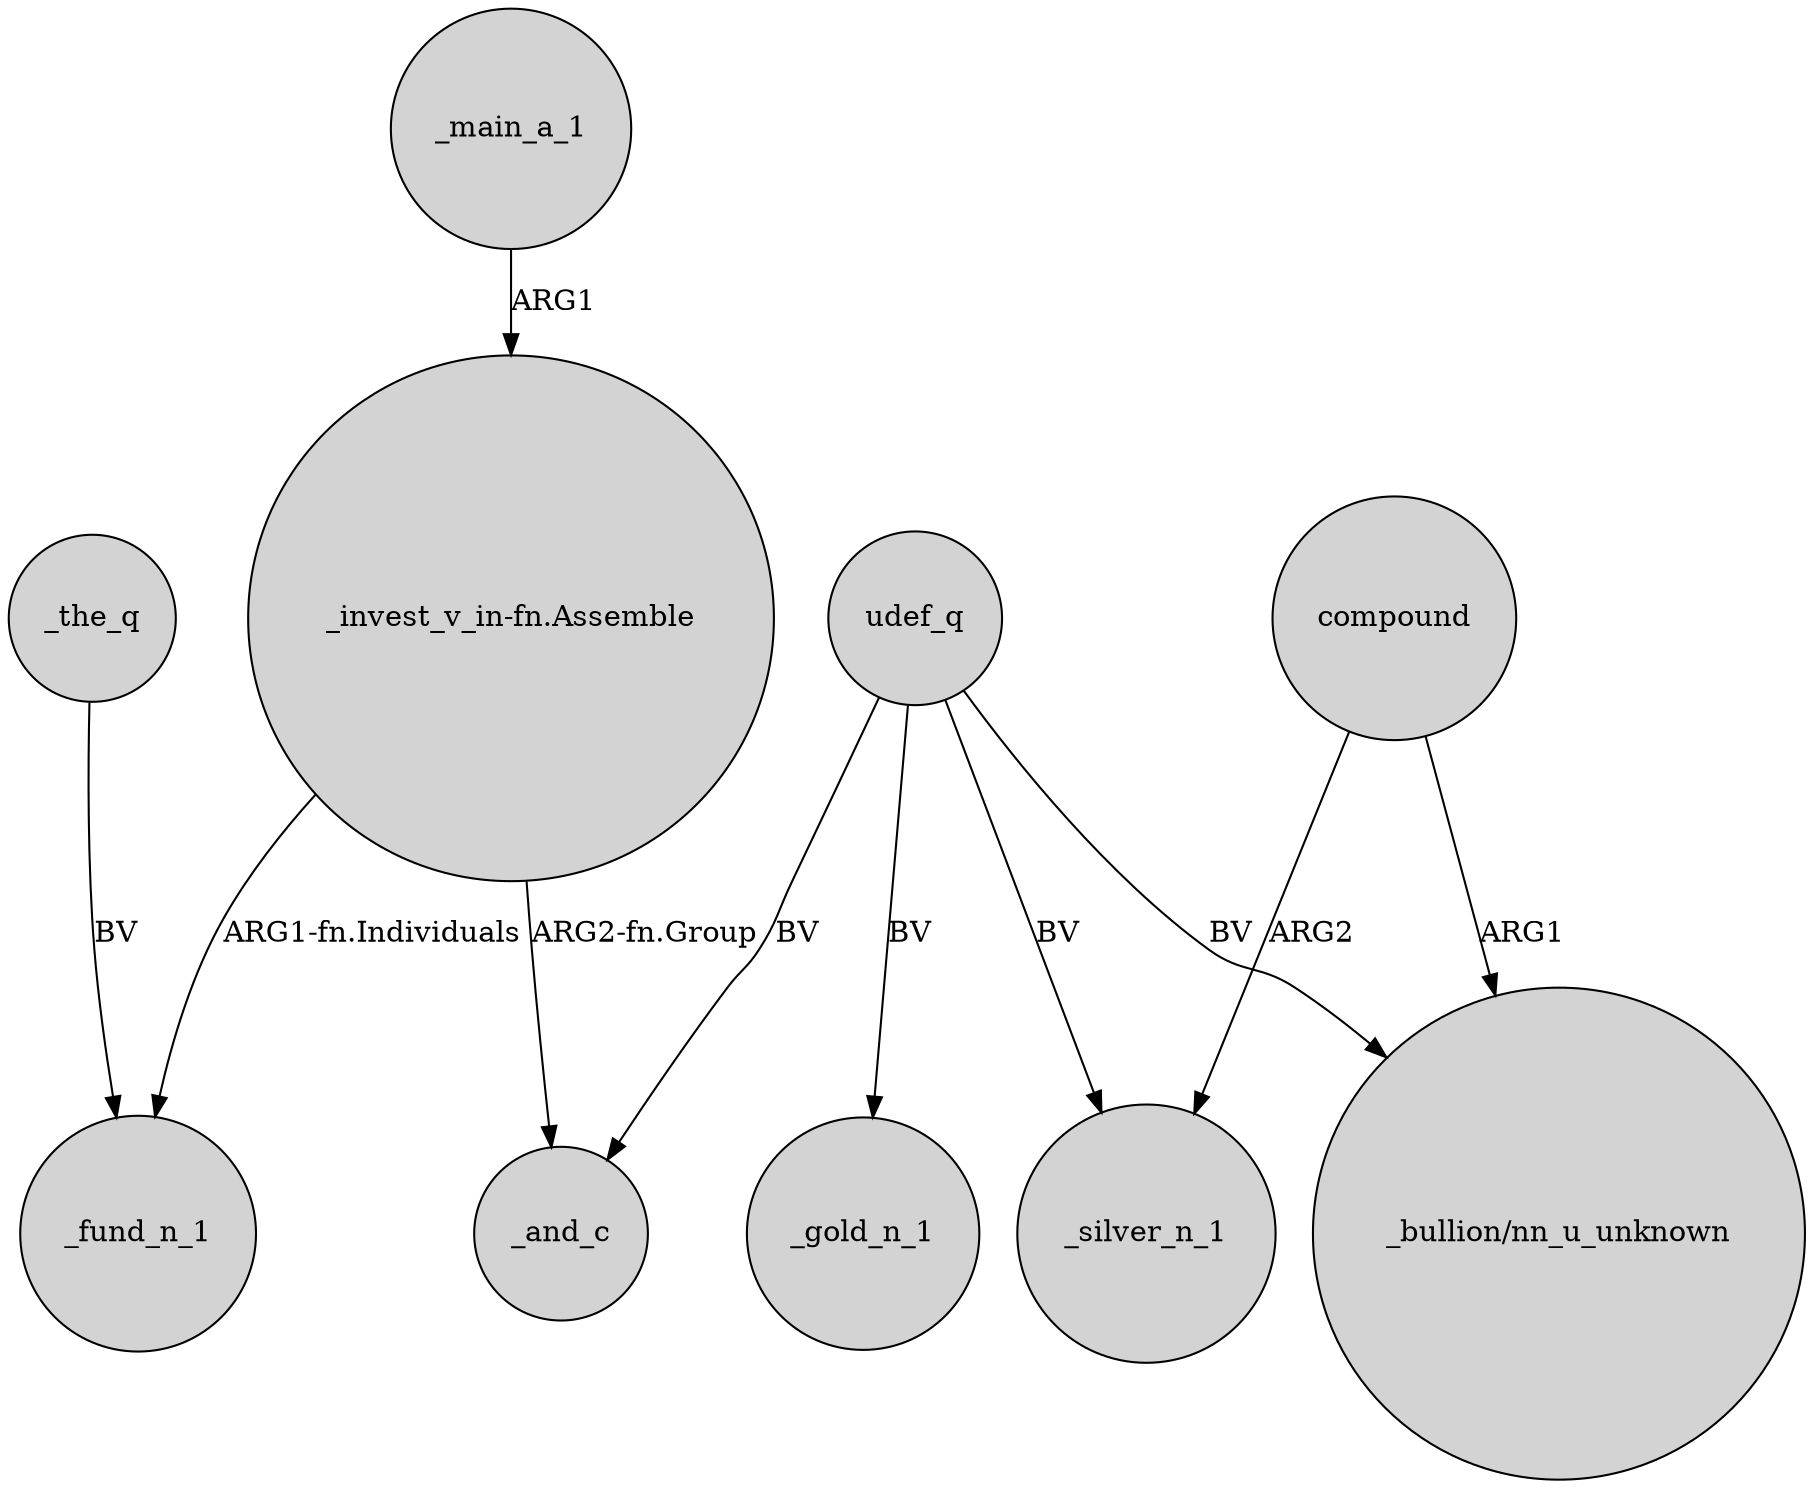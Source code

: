 digraph {
	node [shape=circle style=filled]
	"_invest_v_in-fn.Assemble" -> _fund_n_1 [label="ARG1-fn.Individuals"]
	udef_q -> "_bullion/nn_u_unknown" [label=BV]
	udef_q -> _gold_n_1 [label=BV]
	"_invest_v_in-fn.Assemble" -> _and_c [label="ARG2-fn.Group"]
	udef_q -> _and_c [label=BV]
	compound -> "_bullion/nn_u_unknown" [label=ARG1]
	_the_q -> _fund_n_1 [label=BV]
	udef_q -> _silver_n_1 [label=BV]
	_main_a_1 -> "_invest_v_in-fn.Assemble" [label=ARG1]
	compound -> _silver_n_1 [label=ARG2]
}
